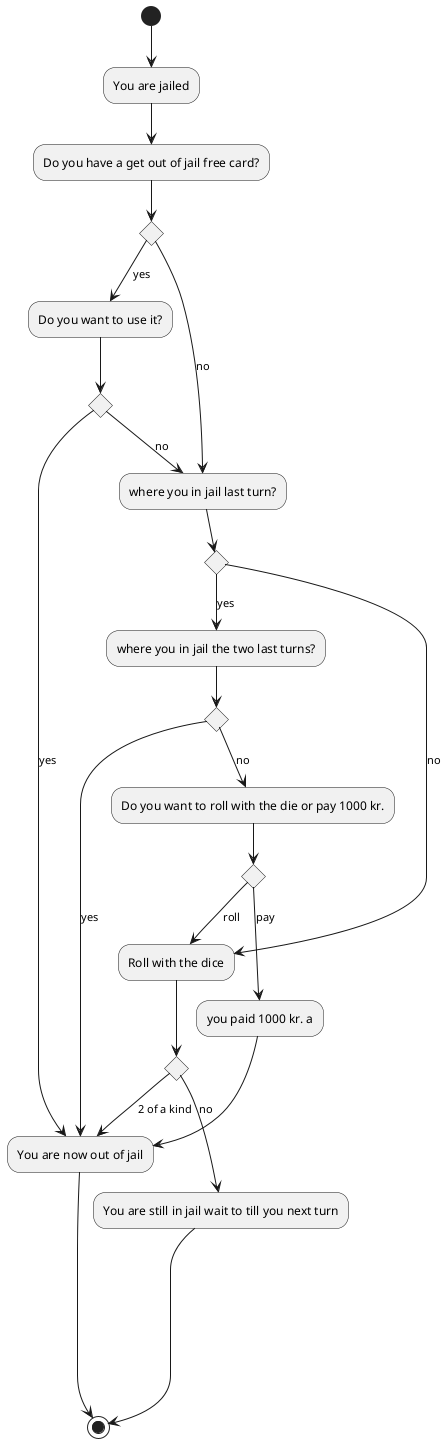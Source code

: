 @startuml
'https://plantuml.com/activity-diagram-beta

(*) --> "You are jailed"
-->"Do you have a get out of jail free card?"
if "" then
 --> [yes] "Do you want to use it?"
 if ""
 -->[yes]"You are now out of jail"
   -down----->(*)
   else
   -->[no]"where you in jail last turn?"
   endif
else
-->[no]  "where you in jail last turn?"
if ""
-->[no]"Roll with the dice"
if ""
-->[2 of a kind]"You are now out of jail"
else
-->[no]"You are still in jail wait to till you next turn"
-->(*)
endif
else
-->[yes]"where you in jail the two last turns?"
if ""
-->[yes]"You are now out of jail"
else
-->[no]"Do you want to roll with the die or pay 1000 kr."
if ""
-->[roll]"Roll with the dice"
else
-->[pay]"you paid 1000 kr. a"
-->"You are now out of jail"



@enduml

